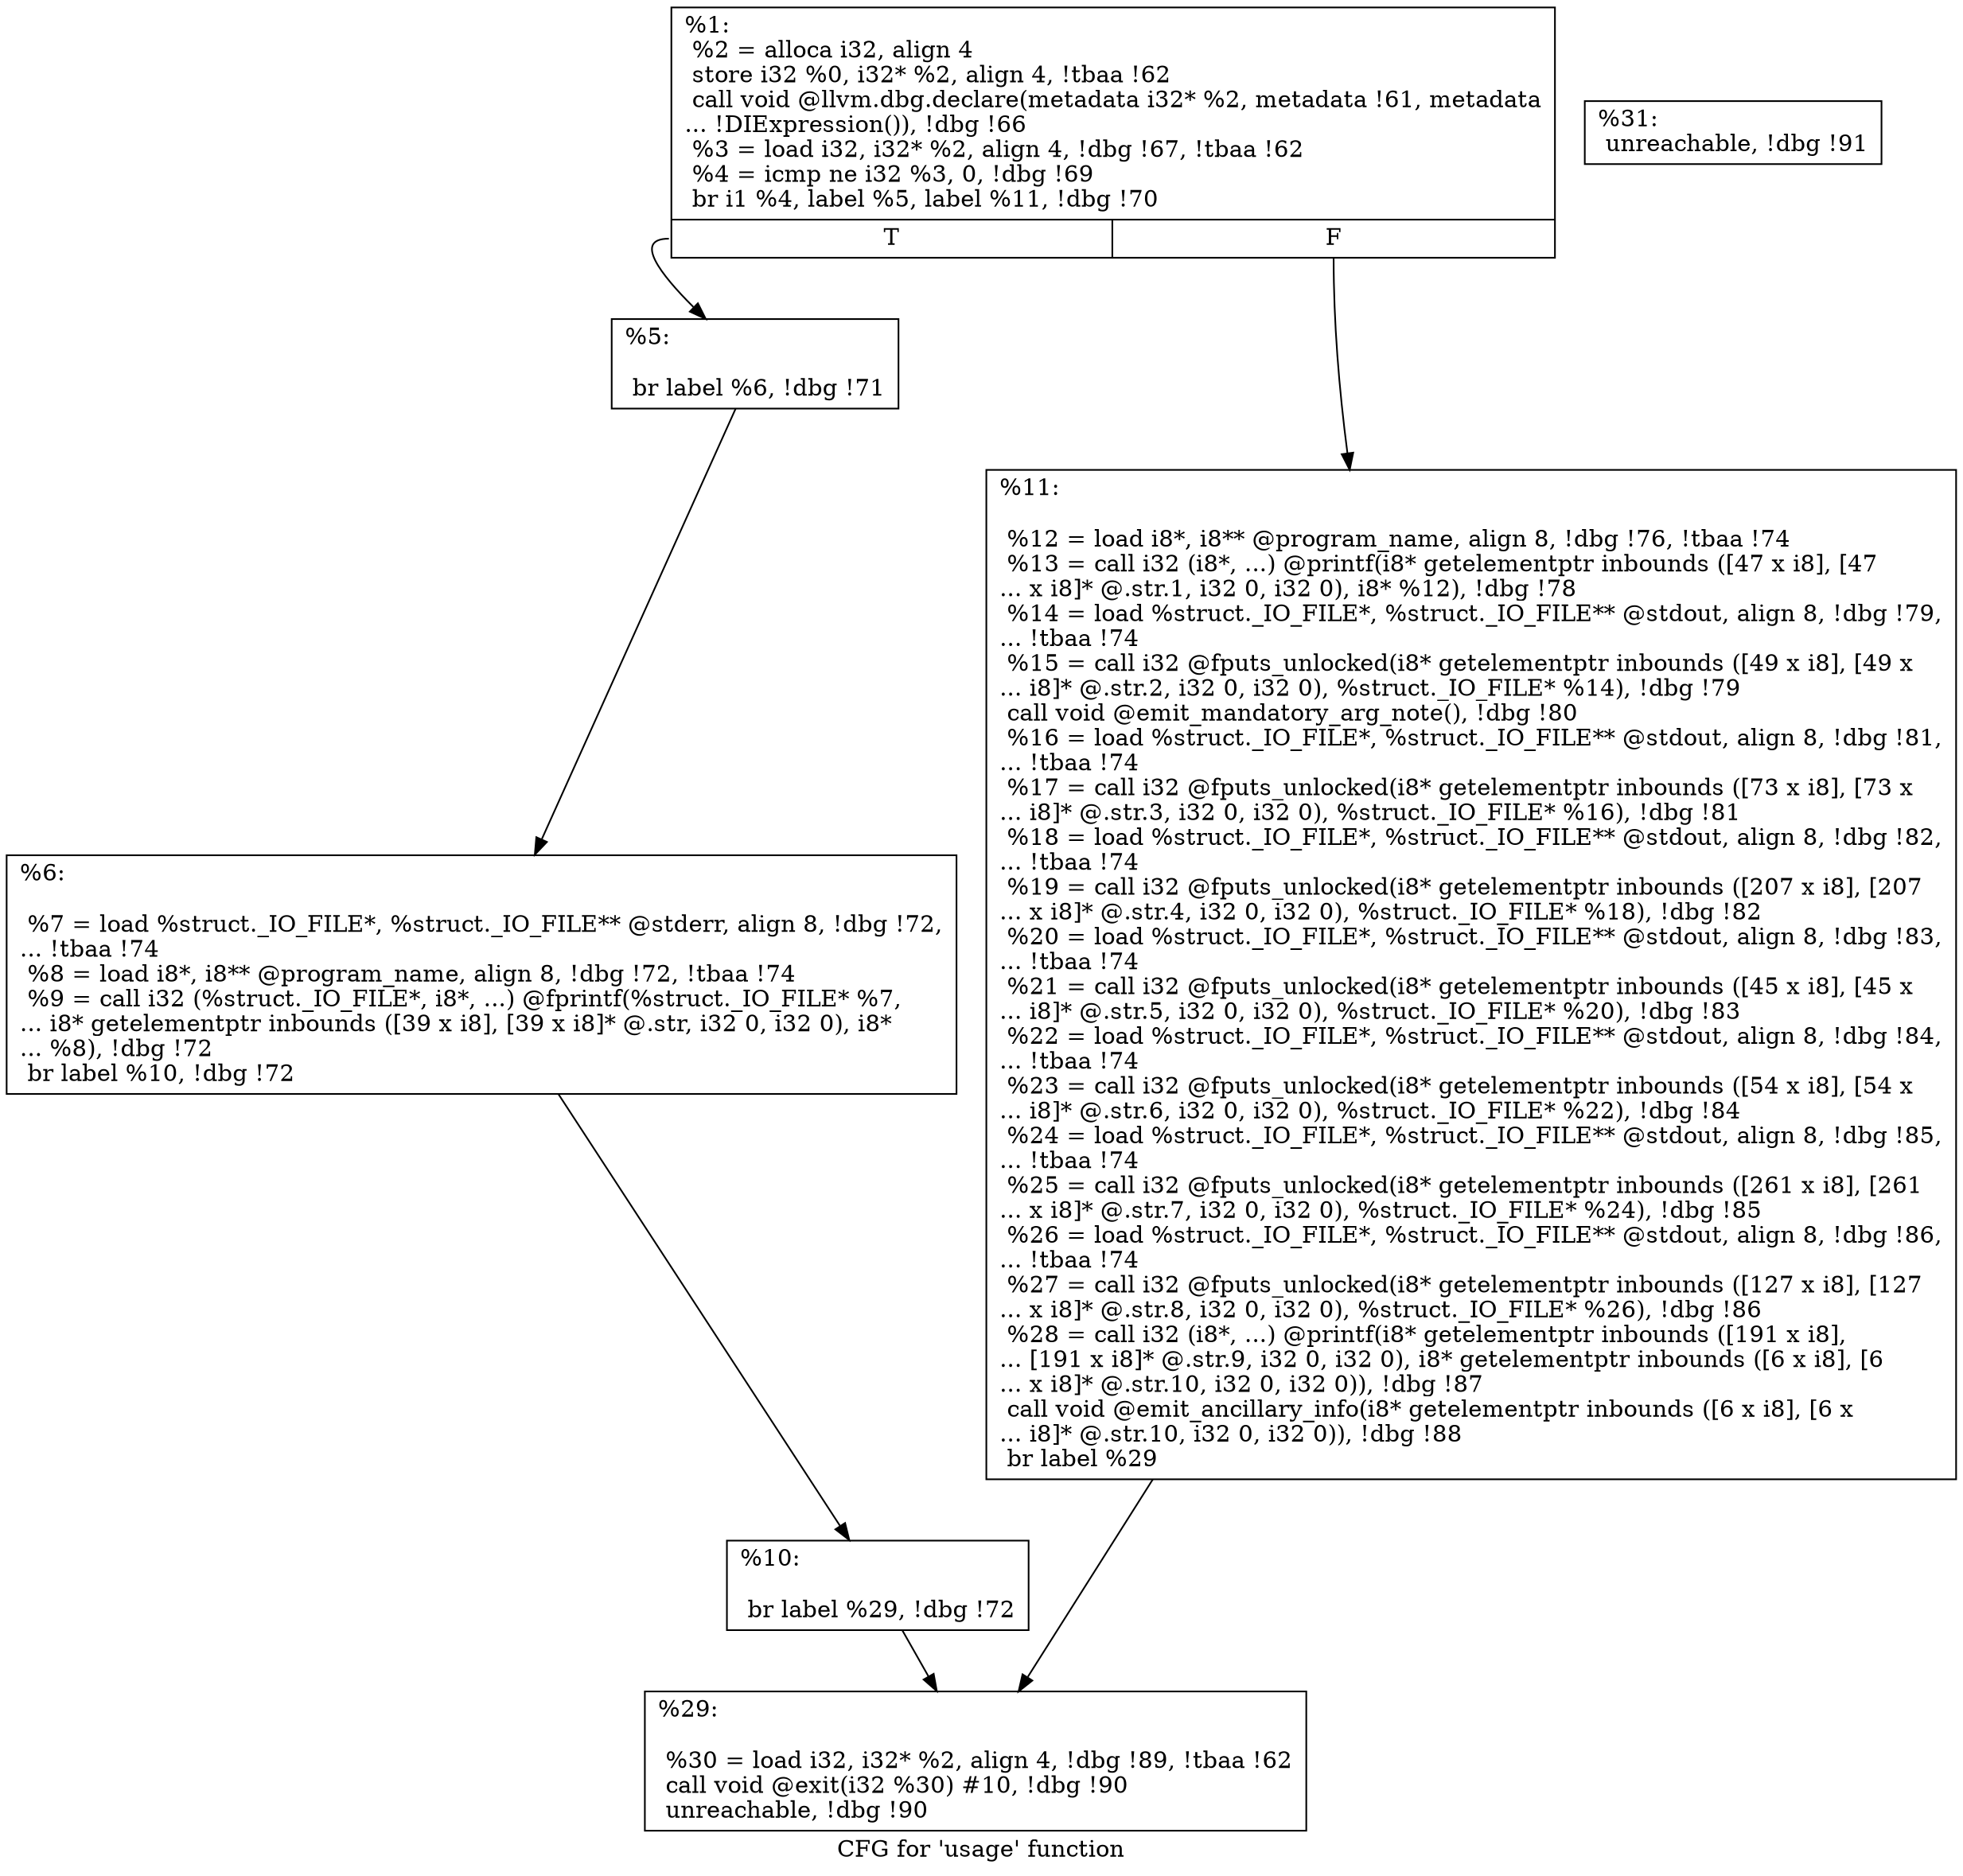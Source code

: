 digraph "CFG for 'usage' function" {
	label="CFG for 'usage' function";

	Node0x1cf46c0 [shape=record,label="{%1:\l  %2 = alloca i32, align 4\l  store i32 %0, i32* %2, align 4, !tbaa !62\l  call void @llvm.dbg.declare(metadata i32* %2, metadata !61, metadata\l... !DIExpression()), !dbg !66\l  %3 = load i32, i32* %2, align 4, !dbg !67, !tbaa !62\l  %4 = icmp ne i32 %3, 0, !dbg !69\l  br i1 %4, label %5, label %11, !dbg !70\l|{<s0>T|<s1>F}}"];
	Node0x1cf46c0:s0 -> Node0x1d02850;
	Node0x1cf46c0:s1 -> Node0x1d02940;
	Node0x1d02850 [shape=record,label="{%5:\l\l  br label %6, !dbg !71\l}"];
	Node0x1d02850 -> Node0x1d028a0;
	Node0x1d028a0 [shape=record,label="{%6:\l\l  %7 = load %struct._IO_FILE*, %struct._IO_FILE** @stderr, align 8, !dbg !72,\l... !tbaa !74\l  %8 = load i8*, i8** @program_name, align 8, !dbg !72, !tbaa !74\l  %9 = call i32 (%struct._IO_FILE*, i8*, ...) @fprintf(%struct._IO_FILE* %7,\l... i8* getelementptr inbounds ([39 x i8], [39 x i8]* @.str, i32 0, i32 0), i8*\l... %8), !dbg !72\l  br label %10, !dbg !72\l}"];
	Node0x1d028a0 -> Node0x1d028f0;
	Node0x1d028f0 [shape=record,label="{%10:\l\l  br label %29, !dbg !72\l}"];
	Node0x1d028f0 -> Node0x1d02990;
	Node0x1d02940 [shape=record,label="{%11:\l\l  %12 = load i8*, i8** @program_name, align 8, !dbg !76, !tbaa !74\l  %13 = call i32 (i8*, ...) @printf(i8* getelementptr inbounds ([47 x i8], [47\l... x i8]* @.str.1, i32 0, i32 0), i8* %12), !dbg !78\l  %14 = load %struct._IO_FILE*, %struct._IO_FILE** @stdout, align 8, !dbg !79,\l... !tbaa !74\l  %15 = call i32 @fputs_unlocked(i8* getelementptr inbounds ([49 x i8], [49 x\l... i8]* @.str.2, i32 0, i32 0), %struct._IO_FILE* %14), !dbg !79\l  call void @emit_mandatory_arg_note(), !dbg !80\l  %16 = load %struct._IO_FILE*, %struct._IO_FILE** @stdout, align 8, !dbg !81,\l... !tbaa !74\l  %17 = call i32 @fputs_unlocked(i8* getelementptr inbounds ([73 x i8], [73 x\l... i8]* @.str.3, i32 0, i32 0), %struct._IO_FILE* %16), !dbg !81\l  %18 = load %struct._IO_FILE*, %struct._IO_FILE** @stdout, align 8, !dbg !82,\l... !tbaa !74\l  %19 = call i32 @fputs_unlocked(i8* getelementptr inbounds ([207 x i8], [207\l... x i8]* @.str.4, i32 0, i32 0), %struct._IO_FILE* %18), !dbg !82\l  %20 = load %struct._IO_FILE*, %struct._IO_FILE** @stdout, align 8, !dbg !83,\l... !tbaa !74\l  %21 = call i32 @fputs_unlocked(i8* getelementptr inbounds ([45 x i8], [45 x\l... i8]* @.str.5, i32 0, i32 0), %struct._IO_FILE* %20), !dbg !83\l  %22 = load %struct._IO_FILE*, %struct._IO_FILE** @stdout, align 8, !dbg !84,\l... !tbaa !74\l  %23 = call i32 @fputs_unlocked(i8* getelementptr inbounds ([54 x i8], [54 x\l... i8]* @.str.6, i32 0, i32 0), %struct._IO_FILE* %22), !dbg !84\l  %24 = load %struct._IO_FILE*, %struct._IO_FILE** @stdout, align 8, !dbg !85,\l... !tbaa !74\l  %25 = call i32 @fputs_unlocked(i8* getelementptr inbounds ([261 x i8], [261\l... x i8]* @.str.7, i32 0, i32 0), %struct._IO_FILE* %24), !dbg !85\l  %26 = load %struct._IO_FILE*, %struct._IO_FILE** @stdout, align 8, !dbg !86,\l... !tbaa !74\l  %27 = call i32 @fputs_unlocked(i8* getelementptr inbounds ([127 x i8], [127\l... x i8]* @.str.8, i32 0, i32 0), %struct._IO_FILE* %26), !dbg !86\l  %28 = call i32 (i8*, ...) @printf(i8* getelementptr inbounds ([191 x i8],\l... [191 x i8]* @.str.9, i32 0, i32 0), i8* getelementptr inbounds ([6 x i8], [6\l... x i8]* @.str.10, i32 0, i32 0)), !dbg !87\l  call void @emit_ancillary_info(i8* getelementptr inbounds ([6 x i8], [6 x\l... i8]* @.str.10, i32 0, i32 0)), !dbg !88\l  br label %29\l}"];
	Node0x1d02940 -> Node0x1d02990;
	Node0x1d02990 [shape=record,label="{%29:\l\l  %30 = load i32, i32* %2, align 4, !dbg !89, !tbaa !62\l  call void @exit(i32 %30) #10, !dbg !90\l  unreachable, !dbg !90\l}"];
	Node0x1d029e0 [shape=record,label="{%31:                                                  \l  unreachable, !dbg !91\l}"];
}
